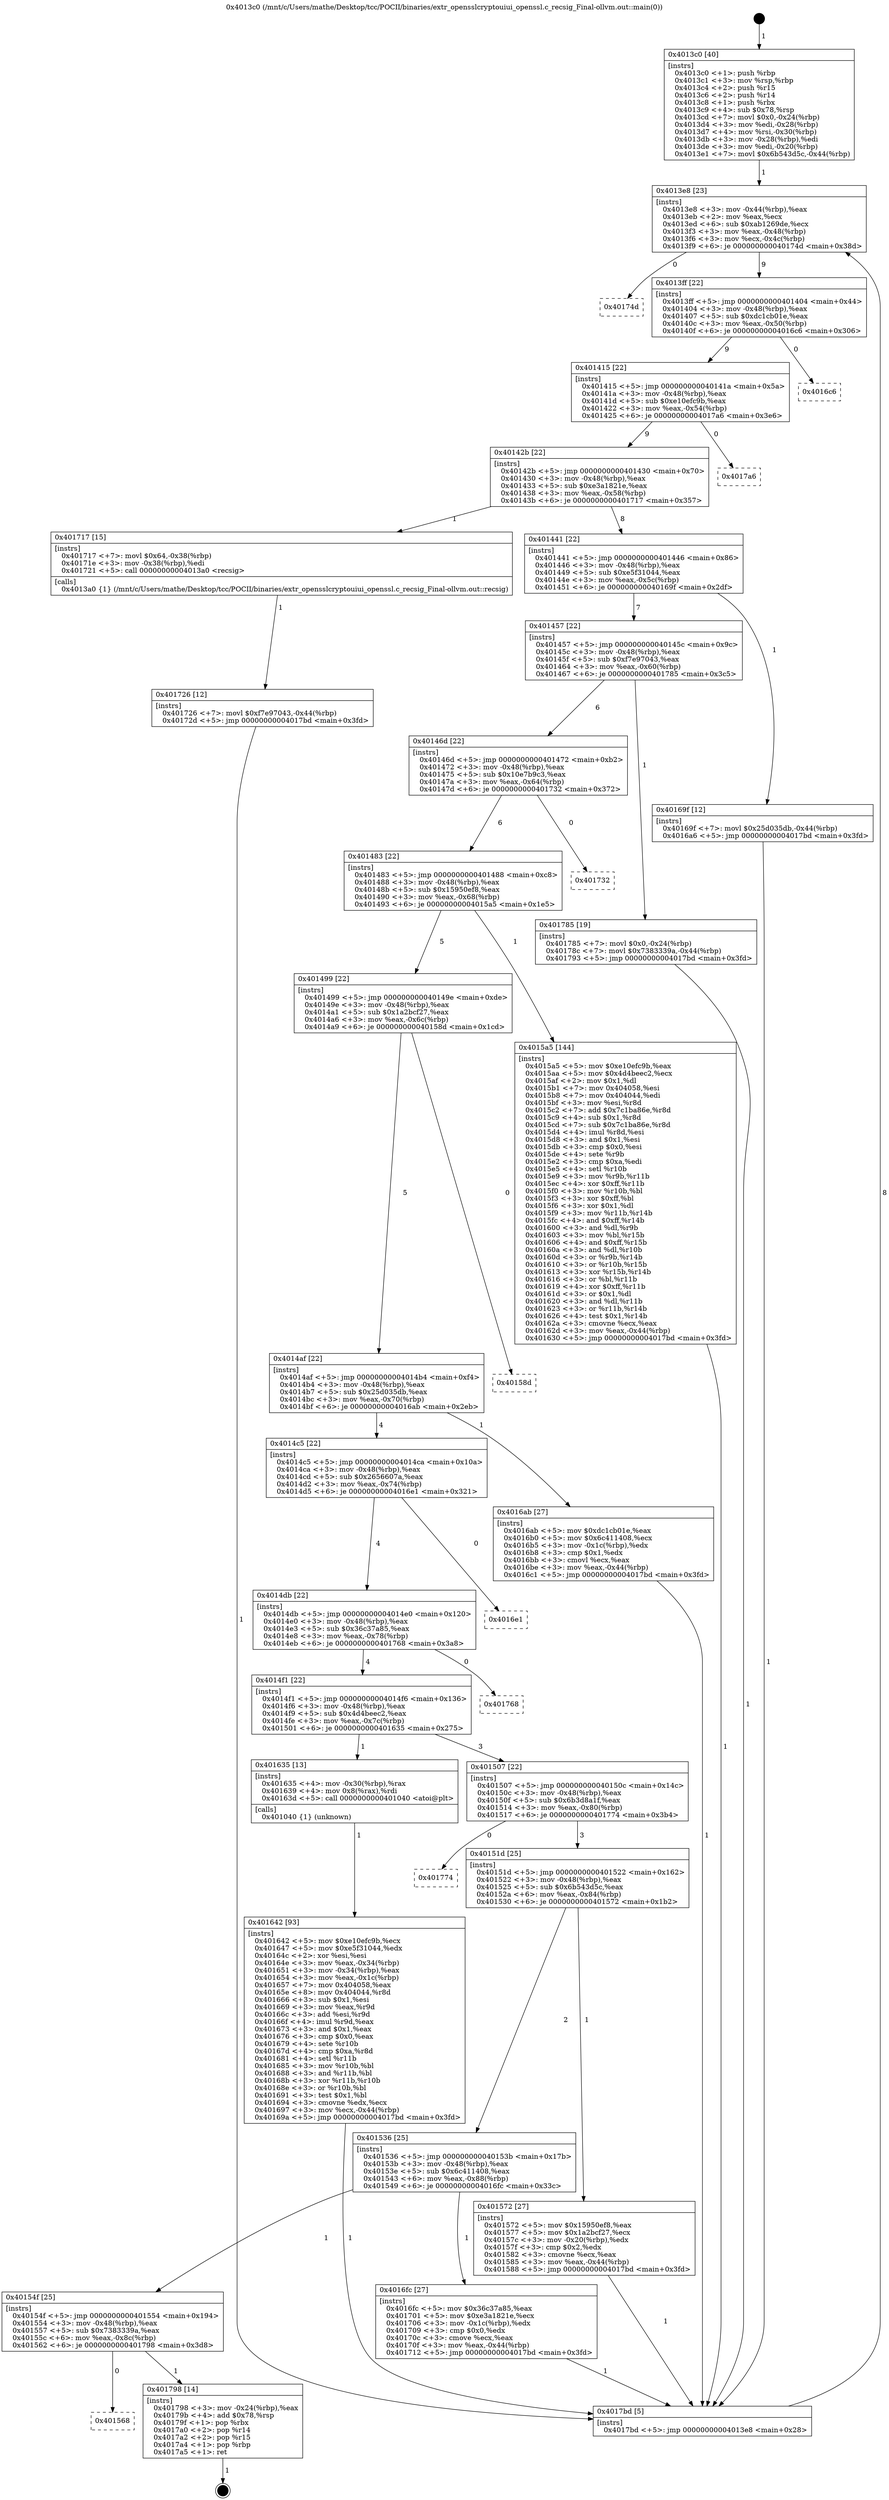 digraph "0x4013c0" {
  label = "0x4013c0 (/mnt/c/Users/mathe/Desktop/tcc/POCII/binaries/extr_opensslcryptouiui_openssl.c_recsig_Final-ollvm.out::main(0))"
  labelloc = "t"
  node[shape=record]

  Entry [label="",width=0.3,height=0.3,shape=circle,fillcolor=black,style=filled]
  "0x4013e8" [label="{
     0x4013e8 [23]\l
     | [instrs]\l
     &nbsp;&nbsp;0x4013e8 \<+3\>: mov -0x44(%rbp),%eax\l
     &nbsp;&nbsp;0x4013eb \<+2\>: mov %eax,%ecx\l
     &nbsp;&nbsp;0x4013ed \<+6\>: sub $0xab1269de,%ecx\l
     &nbsp;&nbsp;0x4013f3 \<+3\>: mov %eax,-0x48(%rbp)\l
     &nbsp;&nbsp;0x4013f6 \<+3\>: mov %ecx,-0x4c(%rbp)\l
     &nbsp;&nbsp;0x4013f9 \<+6\>: je 000000000040174d \<main+0x38d\>\l
  }"]
  "0x40174d" [label="{
     0x40174d\l
  }", style=dashed]
  "0x4013ff" [label="{
     0x4013ff [22]\l
     | [instrs]\l
     &nbsp;&nbsp;0x4013ff \<+5\>: jmp 0000000000401404 \<main+0x44\>\l
     &nbsp;&nbsp;0x401404 \<+3\>: mov -0x48(%rbp),%eax\l
     &nbsp;&nbsp;0x401407 \<+5\>: sub $0xdc1cb01e,%eax\l
     &nbsp;&nbsp;0x40140c \<+3\>: mov %eax,-0x50(%rbp)\l
     &nbsp;&nbsp;0x40140f \<+6\>: je 00000000004016c6 \<main+0x306\>\l
  }"]
  Exit [label="",width=0.3,height=0.3,shape=circle,fillcolor=black,style=filled,peripheries=2]
  "0x4016c6" [label="{
     0x4016c6\l
  }", style=dashed]
  "0x401415" [label="{
     0x401415 [22]\l
     | [instrs]\l
     &nbsp;&nbsp;0x401415 \<+5\>: jmp 000000000040141a \<main+0x5a\>\l
     &nbsp;&nbsp;0x40141a \<+3\>: mov -0x48(%rbp),%eax\l
     &nbsp;&nbsp;0x40141d \<+5\>: sub $0xe10efc9b,%eax\l
     &nbsp;&nbsp;0x401422 \<+3\>: mov %eax,-0x54(%rbp)\l
     &nbsp;&nbsp;0x401425 \<+6\>: je 00000000004017a6 \<main+0x3e6\>\l
  }"]
  "0x401568" [label="{
     0x401568\l
  }", style=dashed]
  "0x4017a6" [label="{
     0x4017a6\l
  }", style=dashed]
  "0x40142b" [label="{
     0x40142b [22]\l
     | [instrs]\l
     &nbsp;&nbsp;0x40142b \<+5\>: jmp 0000000000401430 \<main+0x70\>\l
     &nbsp;&nbsp;0x401430 \<+3\>: mov -0x48(%rbp),%eax\l
     &nbsp;&nbsp;0x401433 \<+5\>: sub $0xe3a1821e,%eax\l
     &nbsp;&nbsp;0x401438 \<+3\>: mov %eax,-0x58(%rbp)\l
     &nbsp;&nbsp;0x40143b \<+6\>: je 0000000000401717 \<main+0x357\>\l
  }"]
  "0x401798" [label="{
     0x401798 [14]\l
     | [instrs]\l
     &nbsp;&nbsp;0x401798 \<+3\>: mov -0x24(%rbp),%eax\l
     &nbsp;&nbsp;0x40179b \<+4\>: add $0x78,%rsp\l
     &nbsp;&nbsp;0x40179f \<+1\>: pop %rbx\l
     &nbsp;&nbsp;0x4017a0 \<+2\>: pop %r14\l
     &nbsp;&nbsp;0x4017a2 \<+2\>: pop %r15\l
     &nbsp;&nbsp;0x4017a4 \<+1\>: pop %rbp\l
     &nbsp;&nbsp;0x4017a5 \<+1\>: ret\l
  }"]
  "0x401717" [label="{
     0x401717 [15]\l
     | [instrs]\l
     &nbsp;&nbsp;0x401717 \<+7\>: movl $0x64,-0x38(%rbp)\l
     &nbsp;&nbsp;0x40171e \<+3\>: mov -0x38(%rbp),%edi\l
     &nbsp;&nbsp;0x401721 \<+5\>: call 00000000004013a0 \<recsig\>\l
     | [calls]\l
     &nbsp;&nbsp;0x4013a0 \{1\} (/mnt/c/Users/mathe/Desktop/tcc/POCII/binaries/extr_opensslcryptouiui_openssl.c_recsig_Final-ollvm.out::recsig)\l
  }"]
  "0x401441" [label="{
     0x401441 [22]\l
     | [instrs]\l
     &nbsp;&nbsp;0x401441 \<+5\>: jmp 0000000000401446 \<main+0x86\>\l
     &nbsp;&nbsp;0x401446 \<+3\>: mov -0x48(%rbp),%eax\l
     &nbsp;&nbsp;0x401449 \<+5\>: sub $0xe5f31044,%eax\l
     &nbsp;&nbsp;0x40144e \<+3\>: mov %eax,-0x5c(%rbp)\l
     &nbsp;&nbsp;0x401451 \<+6\>: je 000000000040169f \<main+0x2df\>\l
  }"]
  "0x401726" [label="{
     0x401726 [12]\l
     | [instrs]\l
     &nbsp;&nbsp;0x401726 \<+7\>: movl $0xf7e97043,-0x44(%rbp)\l
     &nbsp;&nbsp;0x40172d \<+5\>: jmp 00000000004017bd \<main+0x3fd\>\l
  }"]
  "0x40169f" [label="{
     0x40169f [12]\l
     | [instrs]\l
     &nbsp;&nbsp;0x40169f \<+7\>: movl $0x25d035db,-0x44(%rbp)\l
     &nbsp;&nbsp;0x4016a6 \<+5\>: jmp 00000000004017bd \<main+0x3fd\>\l
  }"]
  "0x401457" [label="{
     0x401457 [22]\l
     | [instrs]\l
     &nbsp;&nbsp;0x401457 \<+5\>: jmp 000000000040145c \<main+0x9c\>\l
     &nbsp;&nbsp;0x40145c \<+3\>: mov -0x48(%rbp),%eax\l
     &nbsp;&nbsp;0x40145f \<+5\>: sub $0xf7e97043,%eax\l
     &nbsp;&nbsp;0x401464 \<+3\>: mov %eax,-0x60(%rbp)\l
     &nbsp;&nbsp;0x401467 \<+6\>: je 0000000000401785 \<main+0x3c5\>\l
  }"]
  "0x40154f" [label="{
     0x40154f [25]\l
     | [instrs]\l
     &nbsp;&nbsp;0x40154f \<+5\>: jmp 0000000000401554 \<main+0x194\>\l
     &nbsp;&nbsp;0x401554 \<+3\>: mov -0x48(%rbp),%eax\l
     &nbsp;&nbsp;0x401557 \<+5\>: sub $0x7383339a,%eax\l
     &nbsp;&nbsp;0x40155c \<+6\>: mov %eax,-0x8c(%rbp)\l
     &nbsp;&nbsp;0x401562 \<+6\>: je 0000000000401798 \<main+0x3d8\>\l
  }"]
  "0x401785" [label="{
     0x401785 [19]\l
     | [instrs]\l
     &nbsp;&nbsp;0x401785 \<+7\>: movl $0x0,-0x24(%rbp)\l
     &nbsp;&nbsp;0x40178c \<+7\>: movl $0x7383339a,-0x44(%rbp)\l
     &nbsp;&nbsp;0x401793 \<+5\>: jmp 00000000004017bd \<main+0x3fd\>\l
  }"]
  "0x40146d" [label="{
     0x40146d [22]\l
     | [instrs]\l
     &nbsp;&nbsp;0x40146d \<+5\>: jmp 0000000000401472 \<main+0xb2\>\l
     &nbsp;&nbsp;0x401472 \<+3\>: mov -0x48(%rbp),%eax\l
     &nbsp;&nbsp;0x401475 \<+5\>: sub $0x10e7b9c3,%eax\l
     &nbsp;&nbsp;0x40147a \<+3\>: mov %eax,-0x64(%rbp)\l
     &nbsp;&nbsp;0x40147d \<+6\>: je 0000000000401732 \<main+0x372\>\l
  }"]
  "0x4016fc" [label="{
     0x4016fc [27]\l
     | [instrs]\l
     &nbsp;&nbsp;0x4016fc \<+5\>: mov $0x36c37a85,%eax\l
     &nbsp;&nbsp;0x401701 \<+5\>: mov $0xe3a1821e,%ecx\l
     &nbsp;&nbsp;0x401706 \<+3\>: mov -0x1c(%rbp),%edx\l
     &nbsp;&nbsp;0x401709 \<+3\>: cmp $0x0,%edx\l
     &nbsp;&nbsp;0x40170c \<+3\>: cmove %ecx,%eax\l
     &nbsp;&nbsp;0x40170f \<+3\>: mov %eax,-0x44(%rbp)\l
     &nbsp;&nbsp;0x401712 \<+5\>: jmp 00000000004017bd \<main+0x3fd\>\l
  }"]
  "0x401732" [label="{
     0x401732\l
  }", style=dashed]
  "0x401483" [label="{
     0x401483 [22]\l
     | [instrs]\l
     &nbsp;&nbsp;0x401483 \<+5\>: jmp 0000000000401488 \<main+0xc8\>\l
     &nbsp;&nbsp;0x401488 \<+3\>: mov -0x48(%rbp),%eax\l
     &nbsp;&nbsp;0x40148b \<+5\>: sub $0x15950ef8,%eax\l
     &nbsp;&nbsp;0x401490 \<+3\>: mov %eax,-0x68(%rbp)\l
     &nbsp;&nbsp;0x401493 \<+6\>: je 00000000004015a5 \<main+0x1e5\>\l
  }"]
  "0x401642" [label="{
     0x401642 [93]\l
     | [instrs]\l
     &nbsp;&nbsp;0x401642 \<+5\>: mov $0xe10efc9b,%ecx\l
     &nbsp;&nbsp;0x401647 \<+5\>: mov $0xe5f31044,%edx\l
     &nbsp;&nbsp;0x40164c \<+2\>: xor %esi,%esi\l
     &nbsp;&nbsp;0x40164e \<+3\>: mov %eax,-0x34(%rbp)\l
     &nbsp;&nbsp;0x401651 \<+3\>: mov -0x34(%rbp),%eax\l
     &nbsp;&nbsp;0x401654 \<+3\>: mov %eax,-0x1c(%rbp)\l
     &nbsp;&nbsp;0x401657 \<+7\>: mov 0x404058,%eax\l
     &nbsp;&nbsp;0x40165e \<+8\>: mov 0x404044,%r8d\l
     &nbsp;&nbsp;0x401666 \<+3\>: sub $0x1,%esi\l
     &nbsp;&nbsp;0x401669 \<+3\>: mov %eax,%r9d\l
     &nbsp;&nbsp;0x40166c \<+3\>: add %esi,%r9d\l
     &nbsp;&nbsp;0x40166f \<+4\>: imul %r9d,%eax\l
     &nbsp;&nbsp;0x401673 \<+3\>: and $0x1,%eax\l
     &nbsp;&nbsp;0x401676 \<+3\>: cmp $0x0,%eax\l
     &nbsp;&nbsp;0x401679 \<+4\>: sete %r10b\l
     &nbsp;&nbsp;0x40167d \<+4\>: cmp $0xa,%r8d\l
     &nbsp;&nbsp;0x401681 \<+4\>: setl %r11b\l
     &nbsp;&nbsp;0x401685 \<+3\>: mov %r10b,%bl\l
     &nbsp;&nbsp;0x401688 \<+3\>: and %r11b,%bl\l
     &nbsp;&nbsp;0x40168b \<+3\>: xor %r11b,%r10b\l
     &nbsp;&nbsp;0x40168e \<+3\>: or %r10b,%bl\l
     &nbsp;&nbsp;0x401691 \<+3\>: test $0x1,%bl\l
     &nbsp;&nbsp;0x401694 \<+3\>: cmovne %edx,%ecx\l
     &nbsp;&nbsp;0x401697 \<+3\>: mov %ecx,-0x44(%rbp)\l
     &nbsp;&nbsp;0x40169a \<+5\>: jmp 00000000004017bd \<main+0x3fd\>\l
  }"]
  "0x4015a5" [label="{
     0x4015a5 [144]\l
     | [instrs]\l
     &nbsp;&nbsp;0x4015a5 \<+5\>: mov $0xe10efc9b,%eax\l
     &nbsp;&nbsp;0x4015aa \<+5\>: mov $0x4d4beec2,%ecx\l
     &nbsp;&nbsp;0x4015af \<+2\>: mov $0x1,%dl\l
     &nbsp;&nbsp;0x4015b1 \<+7\>: mov 0x404058,%esi\l
     &nbsp;&nbsp;0x4015b8 \<+7\>: mov 0x404044,%edi\l
     &nbsp;&nbsp;0x4015bf \<+3\>: mov %esi,%r8d\l
     &nbsp;&nbsp;0x4015c2 \<+7\>: add $0x7c1ba86e,%r8d\l
     &nbsp;&nbsp;0x4015c9 \<+4\>: sub $0x1,%r8d\l
     &nbsp;&nbsp;0x4015cd \<+7\>: sub $0x7c1ba86e,%r8d\l
     &nbsp;&nbsp;0x4015d4 \<+4\>: imul %r8d,%esi\l
     &nbsp;&nbsp;0x4015d8 \<+3\>: and $0x1,%esi\l
     &nbsp;&nbsp;0x4015db \<+3\>: cmp $0x0,%esi\l
     &nbsp;&nbsp;0x4015de \<+4\>: sete %r9b\l
     &nbsp;&nbsp;0x4015e2 \<+3\>: cmp $0xa,%edi\l
     &nbsp;&nbsp;0x4015e5 \<+4\>: setl %r10b\l
     &nbsp;&nbsp;0x4015e9 \<+3\>: mov %r9b,%r11b\l
     &nbsp;&nbsp;0x4015ec \<+4\>: xor $0xff,%r11b\l
     &nbsp;&nbsp;0x4015f0 \<+3\>: mov %r10b,%bl\l
     &nbsp;&nbsp;0x4015f3 \<+3\>: xor $0xff,%bl\l
     &nbsp;&nbsp;0x4015f6 \<+3\>: xor $0x1,%dl\l
     &nbsp;&nbsp;0x4015f9 \<+3\>: mov %r11b,%r14b\l
     &nbsp;&nbsp;0x4015fc \<+4\>: and $0xff,%r14b\l
     &nbsp;&nbsp;0x401600 \<+3\>: and %dl,%r9b\l
     &nbsp;&nbsp;0x401603 \<+3\>: mov %bl,%r15b\l
     &nbsp;&nbsp;0x401606 \<+4\>: and $0xff,%r15b\l
     &nbsp;&nbsp;0x40160a \<+3\>: and %dl,%r10b\l
     &nbsp;&nbsp;0x40160d \<+3\>: or %r9b,%r14b\l
     &nbsp;&nbsp;0x401610 \<+3\>: or %r10b,%r15b\l
     &nbsp;&nbsp;0x401613 \<+3\>: xor %r15b,%r14b\l
     &nbsp;&nbsp;0x401616 \<+3\>: or %bl,%r11b\l
     &nbsp;&nbsp;0x401619 \<+4\>: xor $0xff,%r11b\l
     &nbsp;&nbsp;0x40161d \<+3\>: or $0x1,%dl\l
     &nbsp;&nbsp;0x401620 \<+3\>: and %dl,%r11b\l
     &nbsp;&nbsp;0x401623 \<+3\>: or %r11b,%r14b\l
     &nbsp;&nbsp;0x401626 \<+4\>: test $0x1,%r14b\l
     &nbsp;&nbsp;0x40162a \<+3\>: cmovne %ecx,%eax\l
     &nbsp;&nbsp;0x40162d \<+3\>: mov %eax,-0x44(%rbp)\l
     &nbsp;&nbsp;0x401630 \<+5\>: jmp 00000000004017bd \<main+0x3fd\>\l
  }"]
  "0x401499" [label="{
     0x401499 [22]\l
     | [instrs]\l
     &nbsp;&nbsp;0x401499 \<+5\>: jmp 000000000040149e \<main+0xde\>\l
     &nbsp;&nbsp;0x40149e \<+3\>: mov -0x48(%rbp),%eax\l
     &nbsp;&nbsp;0x4014a1 \<+5\>: sub $0x1a2bcf27,%eax\l
     &nbsp;&nbsp;0x4014a6 \<+3\>: mov %eax,-0x6c(%rbp)\l
     &nbsp;&nbsp;0x4014a9 \<+6\>: je 000000000040158d \<main+0x1cd\>\l
  }"]
  "0x4013c0" [label="{
     0x4013c0 [40]\l
     | [instrs]\l
     &nbsp;&nbsp;0x4013c0 \<+1\>: push %rbp\l
     &nbsp;&nbsp;0x4013c1 \<+3\>: mov %rsp,%rbp\l
     &nbsp;&nbsp;0x4013c4 \<+2\>: push %r15\l
     &nbsp;&nbsp;0x4013c6 \<+2\>: push %r14\l
     &nbsp;&nbsp;0x4013c8 \<+1\>: push %rbx\l
     &nbsp;&nbsp;0x4013c9 \<+4\>: sub $0x78,%rsp\l
     &nbsp;&nbsp;0x4013cd \<+7\>: movl $0x0,-0x24(%rbp)\l
     &nbsp;&nbsp;0x4013d4 \<+3\>: mov %edi,-0x28(%rbp)\l
     &nbsp;&nbsp;0x4013d7 \<+4\>: mov %rsi,-0x30(%rbp)\l
     &nbsp;&nbsp;0x4013db \<+3\>: mov -0x28(%rbp),%edi\l
     &nbsp;&nbsp;0x4013de \<+3\>: mov %edi,-0x20(%rbp)\l
     &nbsp;&nbsp;0x4013e1 \<+7\>: movl $0x6b543d5c,-0x44(%rbp)\l
  }"]
  "0x40158d" [label="{
     0x40158d\l
  }", style=dashed]
  "0x4014af" [label="{
     0x4014af [22]\l
     | [instrs]\l
     &nbsp;&nbsp;0x4014af \<+5\>: jmp 00000000004014b4 \<main+0xf4\>\l
     &nbsp;&nbsp;0x4014b4 \<+3\>: mov -0x48(%rbp),%eax\l
     &nbsp;&nbsp;0x4014b7 \<+5\>: sub $0x25d035db,%eax\l
     &nbsp;&nbsp;0x4014bc \<+3\>: mov %eax,-0x70(%rbp)\l
     &nbsp;&nbsp;0x4014bf \<+6\>: je 00000000004016ab \<main+0x2eb\>\l
  }"]
  "0x4017bd" [label="{
     0x4017bd [5]\l
     | [instrs]\l
     &nbsp;&nbsp;0x4017bd \<+5\>: jmp 00000000004013e8 \<main+0x28\>\l
  }"]
  "0x4016ab" [label="{
     0x4016ab [27]\l
     | [instrs]\l
     &nbsp;&nbsp;0x4016ab \<+5\>: mov $0xdc1cb01e,%eax\l
     &nbsp;&nbsp;0x4016b0 \<+5\>: mov $0x6c411408,%ecx\l
     &nbsp;&nbsp;0x4016b5 \<+3\>: mov -0x1c(%rbp),%edx\l
     &nbsp;&nbsp;0x4016b8 \<+3\>: cmp $0x1,%edx\l
     &nbsp;&nbsp;0x4016bb \<+3\>: cmovl %ecx,%eax\l
     &nbsp;&nbsp;0x4016be \<+3\>: mov %eax,-0x44(%rbp)\l
     &nbsp;&nbsp;0x4016c1 \<+5\>: jmp 00000000004017bd \<main+0x3fd\>\l
  }"]
  "0x4014c5" [label="{
     0x4014c5 [22]\l
     | [instrs]\l
     &nbsp;&nbsp;0x4014c5 \<+5\>: jmp 00000000004014ca \<main+0x10a\>\l
     &nbsp;&nbsp;0x4014ca \<+3\>: mov -0x48(%rbp),%eax\l
     &nbsp;&nbsp;0x4014cd \<+5\>: sub $0x2656607a,%eax\l
     &nbsp;&nbsp;0x4014d2 \<+3\>: mov %eax,-0x74(%rbp)\l
     &nbsp;&nbsp;0x4014d5 \<+6\>: je 00000000004016e1 \<main+0x321\>\l
  }"]
  "0x401536" [label="{
     0x401536 [25]\l
     | [instrs]\l
     &nbsp;&nbsp;0x401536 \<+5\>: jmp 000000000040153b \<main+0x17b\>\l
     &nbsp;&nbsp;0x40153b \<+3\>: mov -0x48(%rbp),%eax\l
     &nbsp;&nbsp;0x40153e \<+5\>: sub $0x6c411408,%eax\l
     &nbsp;&nbsp;0x401543 \<+6\>: mov %eax,-0x88(%rbp)\l
     &nbsp;&nbsp;0x401549 \<+6\>: je 00000000004016fc \<main+0x33c\>\l
  }"]
  "0x4016e1" [label="{
     0x4016e1\l
  }", style=dashed]
  "0x4014db" [label="{
     0x4014db [22]\l
     | [instrs]\l
     &nbsp;&nbsp;0x4014db \<+5\>: jmp 00000000004014e0 \<main+0x120\>\l
     &nbsp;&nbsp;0x4014e0 \<+3\>: mov -0x48(%rbp),%eax\l
     &nbsp;&nbsp;0x4014e3 \<+5\>: sub $0x36c37a85,%eax\l
     &nbsp;&nbsp;0x4014e8 \<+3\>: mov %eax,-0x78(%rbp)\l
     &nbsp;&nbsp;0x4014eb \<+6\>: je 0000000000401768 \<main+0x3a8\>\l
  }"]
  "0x401572" [label="{
     0x401572 [27]\l
     | [instrs]\l
     &nbsp;&nbsp;0x401572 \<+5\>: mov $0x15950ef8,%eax\l
     &nbsp;&nbsp;0x401577 \<+5\>: mov $0x1a2bcf27,%ecx\l
     &nbsp;&nbsp;0x40157c \<+3\>: mov -0x20(%rbp),%edx\l
     &nbsp;&nbsp;0x40157f \<+3\>: cmp $0x2,%edx\l
     &nbsp;&nbsp;0x401582 \<+3\>: cmovne %ecx,%eax\l
     &nbsp;&nbsp;0x401585 \<+3\>: mov %eax,-0x44(%rbp)\l
     &nbsp;&nbsp;0x401588 \<+5\>: jmp 00000000004017bd \<main+0x3fd\>\l
  }"]
  "0x401768" [label="{
     0x401768\l
  }", style=dashed]
  "0x4014f1" [label="{
     0x4014f1 [22]\l
     | [instrs]\l
     &nbsp;&nbsp;0x4014f1 \<+5\>: jmp 00000000004014f6 \<main+0x136\>\l
     &nbsp;&nbsp;0x4014f6 \<+3\>: mov -0x48(%rbp),%eax\l
     &nbsp;&nbsp;0x4014f9 \<+5\>: sub $0x4d4beec2,%eax\l
     &nbsp;&nbsp;0x4014fe \<+3\>: mov %eax,-0x7c(%rbp)\l
     &nbsp;&nbsp;0x401501 \<+6\>: je 0000000000401635 \<main+0x275\>\l
  }"]
  "0x40151d" [label="{
     0x40151d [25]\l
     | [instrs]\l
     &nbsp;&nbsp;0x40151d \<+5\>: jmp 0000000000401522 \<main+0x162\>\l
     &nbsp;&nbsp;0x401522 \<+3\>: mov -0x48(%rbp),%eax\l
     &nbsp;&nbsp;0x401525 \<+5\>: sub $0x6b543d5c,%eax\l
     &nbsp;&nbsp;0x40152a \<+6\>: mov %eax,-0x84(%rbp)\l
     &nbsp;&nbsp;0x401530 \<+6\>: je 0000000000401572 \<main+0x1b2\>\l
  }"]
  "0x401635" [label="{
     0x401635 [13]\l
     | [instrs]\l
     &nbsp;&nbsp;0x401635 \<+4\>: mov -0x30(%rbp),%rax\l
     &nbsp;&nbsp;0x401639 \<+4\>: mov 0x8(%rax),%rdi\l
     &nbsp;&nbsp;0x40163d \<+5\>: call 0000000000401040 \<atoi@plt\>\l
     | [calls]\l
     &nbsp;&nbsp;0x401040 \{1\} (unknown)\l
  }"]
  "0x401507" [label="{
     0x401507 [22]\l
     | [instrs]\l
     &nbsp;&nbsp;0x401507 \<+5\>: jmp 000000000040150c \<main+0x14c\>\l
     &nbsp;&nbsp;0x40150c \<+3\>: mov -0x48(%rbp),%eax\l
     &nbsp;&nbsp;0x40150f \<+5\>: sub $0x6b3d8a1f,%eax\l
     &nbsp;&nbsp;0x401514 \<+3\>: mov %eax,-0x80(%rbp)\l
     &nbsp;&nbsp;0x401517 \<+6\>: je 0000000000401774 \<main+0x3b4\>\l
  }"]
  "0x401774" [label="{
     0x401774\l
  }", style=dashed]
  Entry -> "0x4013c0" [label=" 1"]
  "0x4013e8" -> "0x40174d" [label=" 0"]
  "0x4013e8" -> "0x4013ff" [label=" 9"]
  "0x401798" -> Exit [label=" 1"]
  "0x4013ff" -> "0x4016c6" [label=" 0"]
  "0x4013ff" -> "0x401415" [label=" 9"]
  "0x40154f" -> "0x401568" [label=" 0"]
  "0x401415" -> "0x4017a6" [label=" 0"]
  "0x401415" -> "0x40142b" [label=" 9"]
  "0x40154f" -> "0x401798" [label=" 1"]
  "0x40142b" -> "0x401717" [label=" 1"]
  "0x40142b" -> "0x401441" [label=" 8"]
  "0x401785" -> "0x4017bd" [label=" 1"]
  "0x401441" -> "0x40169f" [label=" 1"]
  "0x401441" -> "0x401457" [label=" 7"]
  "0x401726" -> "0x4017bd" [label=" 1"]
  "0x401457" -> "0x401785" [label=" 1"]
  "0x401457" -> "0x40146d" [label=" 6"]
  "0x401717" -> "0x401726" [label=" 1"]
  "0x40146d" -> "0x401732" [label=" 0"]
  "0x40146d" -> "0x401483" [label=" 6"]
  "0x4016fc" -> "0x4017bd" [label=" 1"]
  "0x401483" -> "0x4015a5" [label=" 1"]
  "0x401483" -> "0x401499" [label=" 5"]
  "0x401536" -> "0x4016fc" [label=" 1"]
  "0x401499" -> "0x40158d" [label=" 0"]
  "0x401499" -> "0x4014af" [label=" 5"]
  "0x401536" -> "0x40154f" [label=" 1"]
  "0x4014af" -> "0x4016ab" [label=" 1"]
  "0x4014af" -> "0x4014c5" [label=" 4"]
  "0x4016ab" -> "0x4017bd" [label=" 1"]
  "0x4014c5" -> "0x4016e1" [label=" 0"]
  "0x4014c5" -> "0x4014db" [label=" 4"]
  "0x40169f" -> "0x4017bd" [label=" 1"]
  "0x4014db" -> "0x401768" [label=" 0"]
  "0x4014db" -> "0x4014f1" [label=" 4"]
  "0x401642" -> "0x4017bd" [label=" 1"]
  "0x4014f1" -> "0x401635" [label=" 1"]
  "0x4014f1" -> "0x401507" [label=" 3"]
  "0x4015a5" -> "0x4017bd" [label=" 1"]
  "0x401507" -> "0x401774" [label=" 0"]
  "0x401507" -> "0x40151d" [label=" 3"]
  "0x401635" -> "0x401642" [label=" 1"]
  "0x40151d" -> "0x401572" [label=" 1"]
  "0x40151d" -> "0x401536" [label=" 2"]
  "0x401572" -> "0x4017bd" [label=" 1"]
  "0x4013c0" -> "0x4013e8" [label=" 1"]
  "0x4017bd" -> "0x4013e8" [label=" 8"]
}
